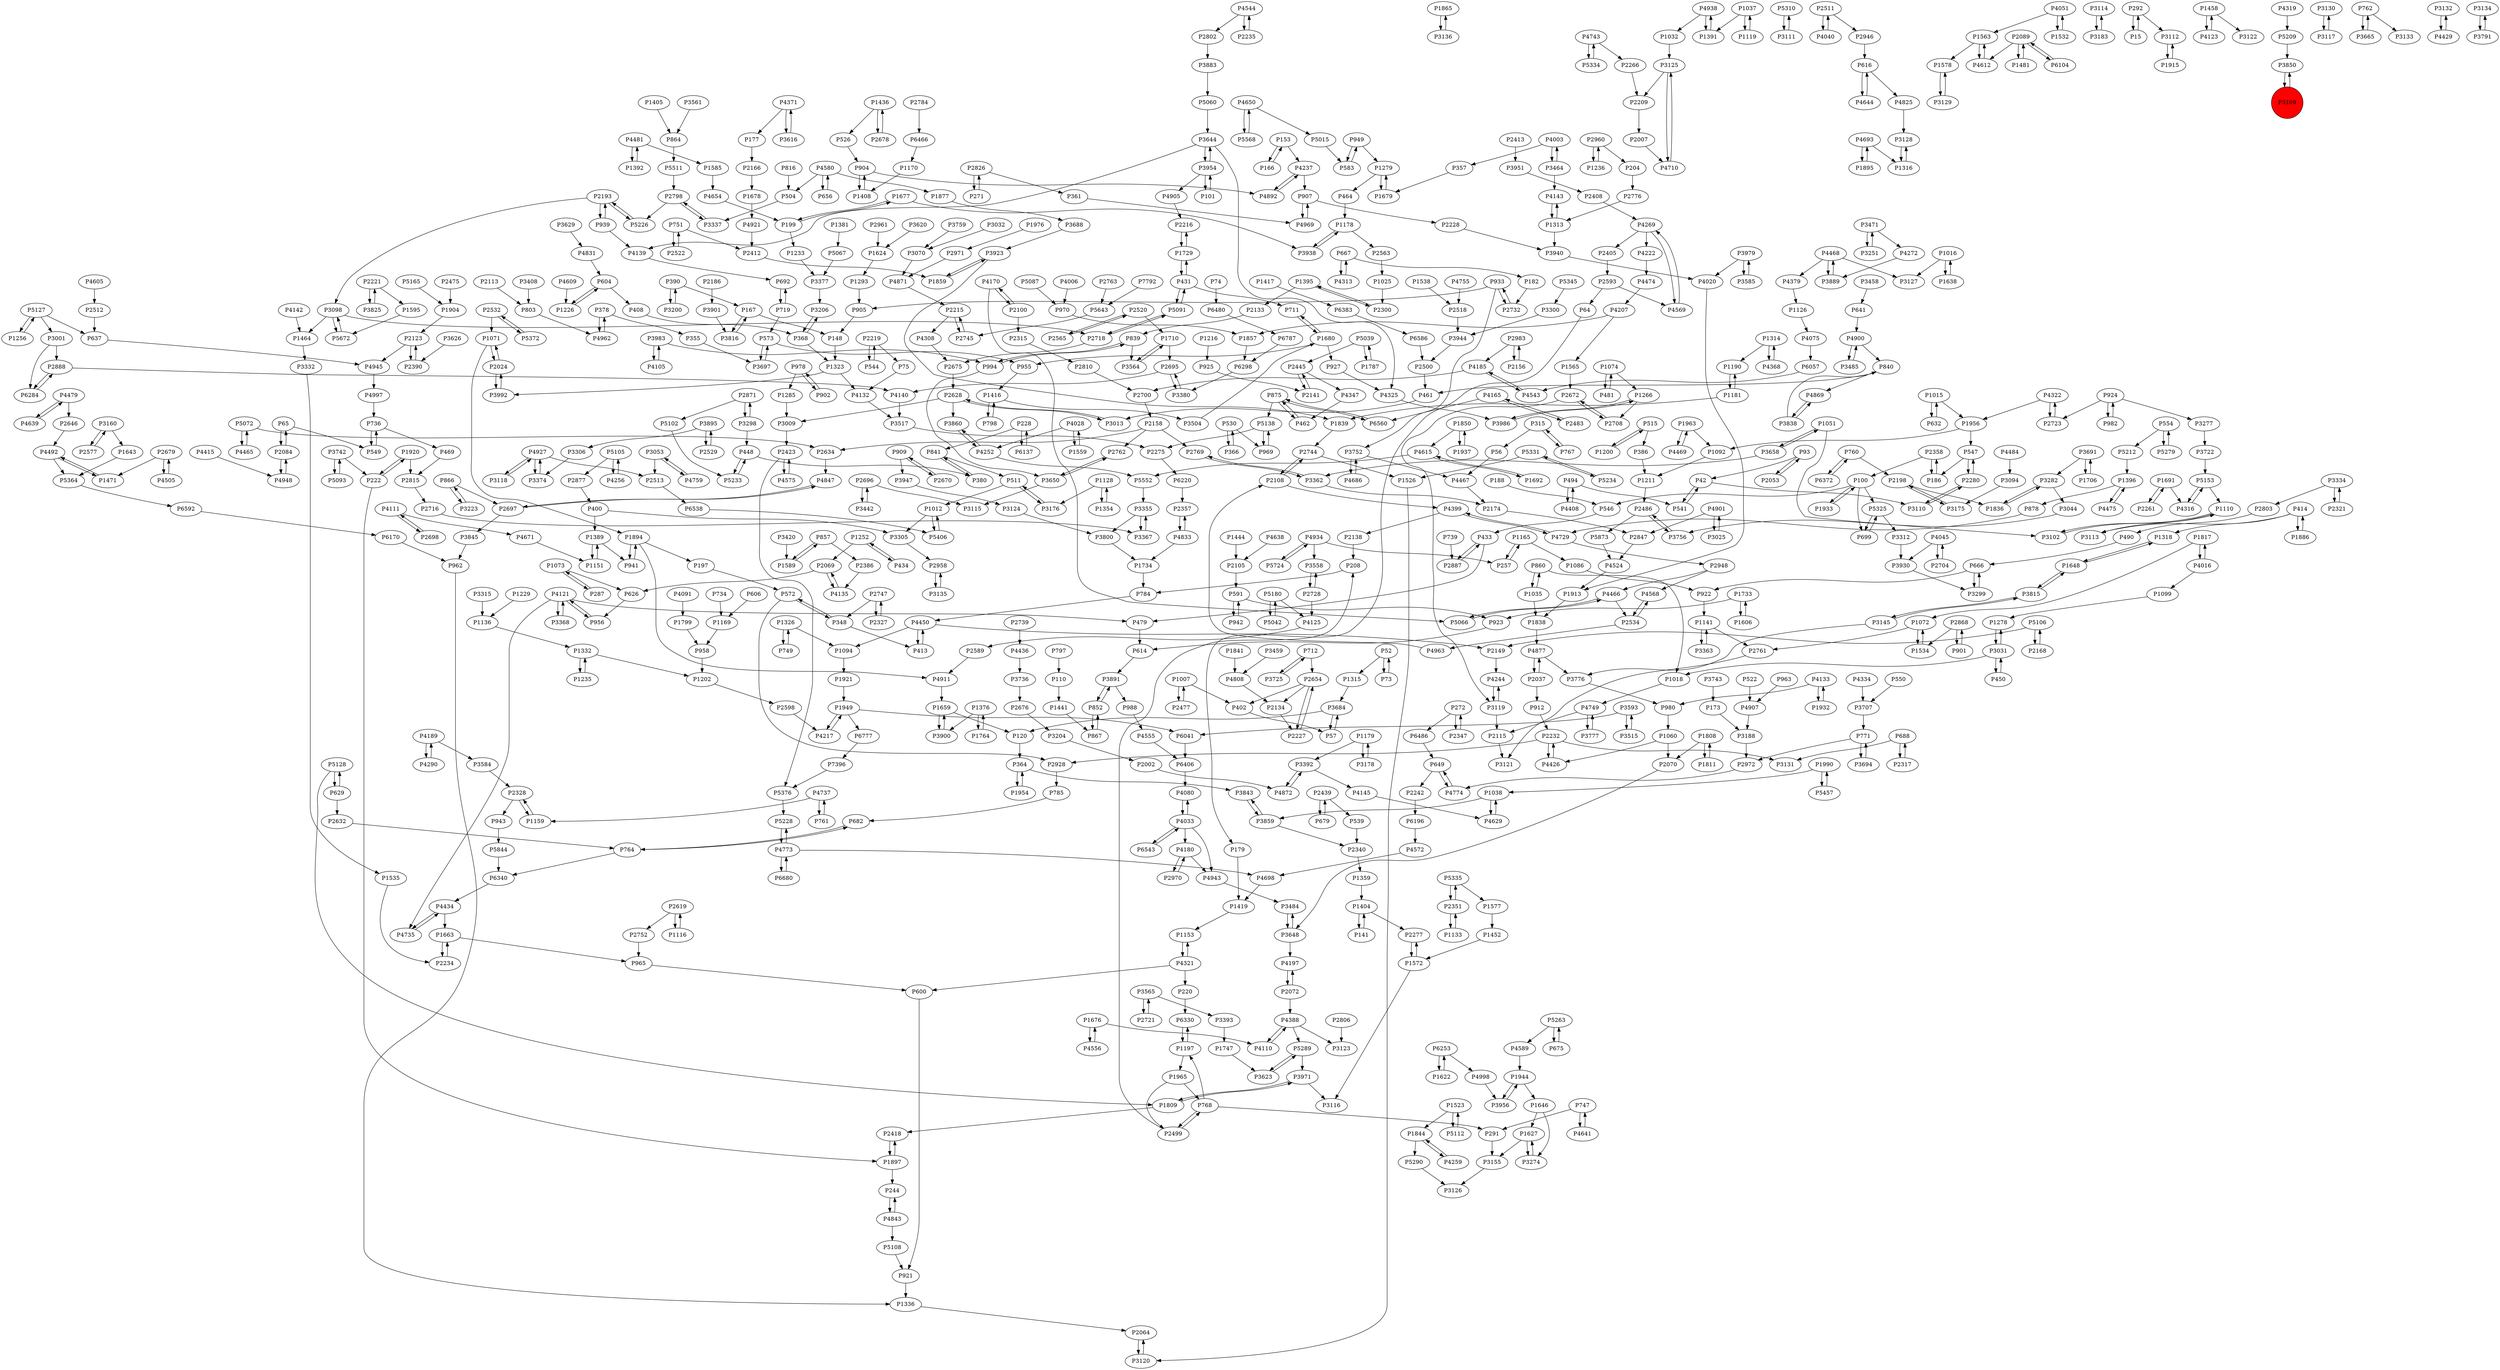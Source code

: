 digraph {
	P1190 -> P1181
	P5511 -> P2798
	P3031 -> P1278
	P5873 -> P4524
	P1211 -> P2486
	P5153 -> P4316
	P4321 -> P600
	P4133 -> P1932
	P2261 -> P1691
	P1921 -> P1949
	P433 -> P479
	P4615 -> P5552
	P2928 -> P785
	P2971 -> P4871
	P2215 -> P2745
	P1110 -> P3102
	P3053 -> P4759
	P591 -> P923
	P3188 -> P2972
	P4877 -> P2037
	P1315 -> P3684
	P6196 -> P4572
	P2328 -> P1159
	P2072 -> P4197
	P5325 -> P699
	P2358 -> P100
	P3098 -> P1464
	P760 -> P2198
	P368 -> P1323
	P3860 -> P4252
	P4962 -> P378
	P2802 -> P3883
	P2696 -> P3442
	P2037 -> P912
	P1392 -> P4481
	P4468 -> P4379
	P6680 -> P4773
	P666 -> P3299
	P2300 -> P1395
	P4143 -> P1313
	P1865 -> P3136
	P2108 -> P2744
	P2732 -> P933
	P3031 -> P1018
	P982 -> P924
	P3334 -> P2803
	P3992 -> P2024
	P1165 -> P257
	P2961 -> P1624
	P4436 -> P3736
	P4654 -> P199
	P3282 -> P3044
	P504 -> P3337
	P864 -> P5511
	P4033 -> P6543
	P4575 -> P2423
	P5568 -> P4650
	P3175 -> P2198
	P4075 -> P6057
	P2327 -> P2747
	P939 -> P2193
	P4481 -> P1585
	P4272 -> P3889
	P3777 -> P4749
	P907 -> P2228
	P816 -> P504
	P4408 -> P494
	P1646 -> P3274
	P3125 -> P4710
	P1007 -> P402
	P2423 -> P5376
	P167 -> P148
	P3442 -> P2696
	P5042 -> P5180
	P2475 -> P1904
	P5310 -> P3111
	P1747 -> P3623
	P3691 -> P3282
	P616 -> P4644
	P4426 -> P2232
	P3838 -> P840
	P4033 -> P4180
	P866 -> P2697
	P4197 -> P2072
	P2002 -> P4872
	P2728 -> P3558
	P3986 -> P1266
	P1252 -> P434
	P4105 -> P3983
	P1256 -> P5127
	P840 -> P461
	P515 -> P386
	P4399 -> P4729
	P3954 -> P4905
	P1563 -> P4612
	P2654 -> P2134
	P4020 -> P1913
	P2141 -> P2445
	P2563 -> P1025
	P3816 -> P167
	P3954 -> P101
	P1074 -> P481
	P1691 -> P2261
	P4921 -> P2412
	P1018 -> P4749
	P922 -> P1141
	P3648 -> P4197
	P4773 -> P4698
	P2700 -> P2158
	P1949 -> P4217
	P3895 -> P3306
	P3114 -> P3183
	P4825 -> P3128
	P5108 -> P921
	P5128 -> P1809
	P2084 -> P65
	P3900 -> P1659
	P4871 -> P2215
	P2871 -> P3298
	P2134 -> P2227
	P2219 -> P544
	P4729 -> P4399
	P3584 -> P2328
	P905 -> P148
	P3183 -> P3114
	P5289 -> P3623
	P1012 -> P5406
	P2522 -> P751
	P667 -> P182
	P4222 -> P4474
	P4244 -> P3119
	P4033 -> P4943
	P2763 -> P5643
	P2679 -> P4505
	P530 -> P366
	P3362 -> P2769
	P431 -> P5091
	P3883 -> P5060
	P1894 -> P197
	P4481 -> P1392
	P292 -> P15
	P2232 -> P2928
	P688 -> P3131
	P1119 -> P1037
	P841 -> P511
	P100 -> P699
	P1179 -> P3392
	P5643 -> P2745
	P751 -> P2522
	P5325 -> P3312
	P1416 -> P798
	P4237 -> P4892
	P5087 -> P970
	P228 -> P6137
	P1389 -> P1151
	P2227 -> P2654
	P2439 -> P539
	P1404 -> P141
	P3891 -> P852
	P1850 -> P4615
	P408 -> P368
	P939 -> P4139
	P2070 -> P3648
	P6253 -> P1622
	P1678 -> P4921
	P5234 -> P5331
	P1354 -> P1128
	P761 -> P4737
	P2762 -> P3650
	P431 -> P1729
	P4371 -> P3616
	P4028 -> P4252
	P42 -> P541
	P4833 -> P1734
	P2219 -> P75
	P3564 -> P1710
	P875 -> P462
	P1897 -> P2418
	P2221 -> P1595
	P2123 -> P4945
	P6298 -> P3380
	P42 -> P3110
	P1458 -> P4123
	P4121 -> P479
	P1877 -> P3688
	P1279 -> P1679
	P3776 -> P980
	P712 -> P2654
	P1032 -> P3125
	P141 -> P1404
	P719 -> P573
	P1965 -> P768
	P4125 -> P2589
	P1963 -> P4469
	P5844 -> P6340
	P2089 -> P1481
	P2784 -> P6466
	P490 -> P666
	P3129 -> P1578
	P2888 -> P6284
	P1016 -> P3127
	P3504 -> P1680
	P5060 -> P3644
	P414 -> P1318
	P1416 -> P3504
	P2423 -> P4575
	P1153 -> P4321
	P1627 -> P3155
	P3850 -> P3109
	P4217 -> P1949
	P361 -> P4969
	P3517 -> P2275
	P3951 -> P2408
	P1897 -> P244
	P3274 -> P1627
	P2499 -> P768
	P1844 -> P4259
	P4556 -> P1676
	P2532 -> P5372
	P2744 -> P2108
	P4165 -> P2483
	P3515 -> P3593
	P3102 -> P1110
	P666 -> P922
	P1404 -> P2277
	P2477 -> P1007
	P994 -> P3650
	P364 -> P3843
	P1710 -> P2695
	P875 -> P6560
	P74 -> P6480
	P5335 -> P1577
	P5039 -> P1787
	P448 -> P380
	P65 -> P549
	P547 -> P2280
	P380 -> P841
	P4650 -> P5568
	P179 -> P1419
	P912 -> P2232
	P1894 -> P941
	P4927 -> P2513
	P4997 -> P736
	P4773 -> P6680
	P1808 -> P1811
	P2166 -> P1678
	P1956 -> P1092
	P3458 -> P641
	P6284 -> P2888
	P1676 -> P4556
	P4237 -> P907
	P378 -> P4962
	P4347 -> P462
	P1679 -> P1279
	P2511 -> P4040
	P1565 -> P2672
	P3923 -> P1859
	P1099 -> P1278
	P867 -> P852
	P554 -> P5279
	P1622 -> P6253
	P955 -> P1416
	P1734 -> P784
	P600 -> P921
	P711 -> P1680
	P1572 -> P2277
	P5180 -> P5042
	P2198 -> P1836
	P3053 -> P2513
	P4269 -> P4569
	P4650 -> P5015
	P1074 -> P1266
	P4693 -> P1895
	P2149 -> P4244
	P3178 -> P1179
	P3094 -> P3175
	P208 -> P784
	P186 -> P2358
	P2064 -> P3120
	P921 -> P1336
	P3130 -> P3117
	P1729 -> P431
	P1956 -> P547
	P994 -> P839
	P1441 -> P867
	P4735 -> P4434
	P100 -> P1933
	P2321 -> P3334
	P860 -> P1035
	P626 -> P956
	P2565 -> P2520
	P292 -> P3112
	P784 -> P4450
	P1523 -> P1844
	P5226 -> P2193
	P1764 -> P1376
	P2340 -> P1359
	P2280 -> P547
	P4641 -> P747
	P2089 -> P4612
	P649 -> P2242
	P2826 -> P271
	P3337 -> P2798
	P2628 -> P3860
	P469 -> P2815
	P604 -> P408
	P909 -> P3947
	P866 -> P3223
	P4943 -> P3484
	P257 -> P1165
	P3013 -> P2628
	P4833 -> P2357
	P3031 -> P450
	P2672 -> P3119
	P4644 -> P616
	P4524 -> P1913
	P101 -> P3954
	P4544 -> P2235
	P2958 -> P3135
	P2696 -> P3115
	P272 -> P2347
	P1128 -> P3176
	P949 -> P583
	P5209 -> P3850
	P4934 -> P3558
	P1534 -> P1072
	P949 -> P1279
	P1396 -> P4475
	P3117 -> P3130
	P2739 -> P4436
	P6057 -> P4543
	P4045 -> P3930
	P3593 -> P6041
	P6592 -> P6170
	P2445 -> P4347
	P6340 -> P4434
	P4934 -> P257
	P52 -> P73
	P4774 -> P649
	P857 -> P1589
	P3110 -> P2280
	P3684 -> P120
	P3312 -> P3930
	P2798 -> P3337
	P3889 -> P4468
	P3070 -> P4871
	P629 -> P2632
	P1963 -> P1092
	P3377 -> P3206
	P4139 -> P692
	P604 -> P1226
	P5072 -> P4465
	P3688 -> P3923
	P3644 -> P3954
	P860 -> P1018
	P4492 -> P1471
	P1293 -> P905
	P3393 -> P1747
	P767 -> P315
	P3251 -> P3471
	P357 -> P1679
	P3971 -> P3116
	P1051 -> P3658
	P3743 -> P173
	P539 -> P2340
	P1659 -> P3900
	P2948 -> P4568
	P1624 -> P1293
	P3938 -> P1178
	P1381 -> P5067
	P3484 -> P3648
	P4638 -> P2105
	P2445 -> P2141
	P1577 -> P1452
	P1733 -> P1606
	P1419 -> P1153
	P1458 -> P3122
	P4466 -> P5066
	P4316 -> P5153
	P573 -> P3697
	P4006 -> P970
	P1563 -> P1578
	P541 -> P42
	P5364 -> P6592
	P3707 -> P771
	P2486 -> P3756
	P2215 -> P4308
	P3979 -> P3585
	P4612 -> P1563
	P1933 -> P100
	P5372 -> P2532
	P3800 -> P1734
	P1733 -> P923
	P4325 -> P3986
	P2486 -> P5873
	P5067 -> P3377
	P4170 -> P2100
	P3620 -> P1624
	P1060 -> P4426
	P4831 -> P604
	P6104 -> P2089
	P734 -> P1169
	P2390 -> P2123
	P1376 -> P1764
	P1141 -> P2761
	P4843 -> P244
	P4568 -> P2534
	P2405 -> P2593
	P3697 -> P573
	P15 -> P292
	P3118 -> P4927
	P244 -> P4843
	P110 -> P1441
	P3282 -> P1836
	P4963 -> P2108
	P2266 -> P2209
	P3355 -> P3367
	P2123 -> P2390
	P4474 -> P4207
	P2069 -> P626
	P2593 -> P64
	P4371 -> P177
	P583 -> P949
	P3891 -> P988
	P798 -> P1416
	P5066 -> P4466
	P4165 -> P6560
	P2946 -> P616
	P2776 -> P1313
	P902 -> P978
	P4415 -> P4948
	P2412 -> P1859
	P1680 -> P955
	P2156 -> P2983
	P6220 -> P2357
	P1932 -> P4133
	P667 -> P4313
	P2695 -> P4140
	P924 -> P982
	P5552 -> P3355
	P1116 -> P2619
	P768 -> P291
	P1627 -> P3274
	P924 -> P3277
	P1025 -> P2300
	P4080 -> P4033
	P3585 -> P3979
	P1332 -> P1202
	P4313 -> P667
	P688 -> P2317
	P1405 -> P864
	P522 -> P4907
	P2084 -> P4948
	P2216 -> P1729
	P771 -> P2972
	P841 -> P380
	P271 -> P2826
	P1178 -> P3938
	P5091 -> P2718
	P515 -> P1200
	P5228 -> P4773
	P4110 -> P4388
	P762 -> P3665
	P907 -> P4969
	P3200 -> P390
	P904 -> P4892
	P1817 -> P4016
	P5127 -> P637
	P2408 -> P4269
	P549 -> P736
	P4319 -> P5209
	P4749 -> P3777
	P5331 -> P1526
	P4399 -> P2138
	P3626 -> P2390
	P3464 -> P4143
	P840 -> P4869
	P2158 -> P2769
	P4185 -> P4543
	P4388 -> P4110
	P461 -> P3013
	P768 -> P1197
	P3176 -> P511
	P400 -> P3305
	P1886 -> P414
	P2697 -> P3845
	P1141 -> P3363
	P6787 -> P6298
	P736 -> P469
	P1659 -> P120
	P1944 -> P3956
	P2871 -> P5102
	P1965 -> P2499
	P1094 -> P1921
	P2193 -> P3098
	P2672 -> P2708
	P2089 -> P6104
	P315 -> P56
	P4492 -> P5364
	P3044 -> P3756
	P5105 -> P2877
	P2752 -> P965
	P1809 -> P2418
	P1037 -> P1119
	P65 -> P2084
	P736 -> P549
	P3983 -> P994
	P2358 -> P186
	P3658 -> P1051
	P5105 -> P4256
	P4028 -> P1559
	P177 -> P2166
	P5072 -> P2634
	P57 -> P3684
	P3001 -> P2888
	P2593 -> P4569
	P1216 -> P925
	P4132 -> P3517
	P1589 -> P857
	P1178 -> P2563
	P1133 -> P2351
	P4185 -> P2700
	P1436 -> P526
	P1417 -> P6383
	P4133 -> P980
	P1559 -> P4028
	P2168 -> P5106
	P2868 -> P1534
	P1638 -> P1016
	P2072 -> P4388
	P924 -> P2723
	P2747 -> P348
	P3644 -> P4325
	P5724 -> P4934
	P530 -> P969
	P4609 -> P1226
	P2483 -> P4165
	P958 -> P1202
	P3684 -> P57
	P1035 -> P1838
	P2105 -> P591
	P712 -> P3725
	P2888 -> P4140
	P839 -> P3564
	P6486 -> P649
	P366 -> P530
	P3947 -> P3124
	P606 -> P1169
	P3109 -> P3850
	P4872 -> P3392
	P2317 -> P688
	P4475 -> P1396
	P1523 -> P5112
	P1920 -> P222
	P2589 -> P4911
	P4252 -> P5552
	P153 -> P166
	P6586 -> P2500
	P390 -> P3200
	P4869 -> P3838
	P3132 -> P4429
	P348 -> P572
	P2826 -> P361
	P4388 -> P3123
	P4945 -> P4997
	P4016 -> P1099
	P3971 -> P1809
	P1895 -> P4693
	P1197 -> P1965
	P909 -> P2670
	P2632 -> P764
	P6372 -> P760
	P1236 -> P2960
	P2654 -> P2227
	P3124 -> P3800
	P3979 -> P4020
	P4900 -> P840
	P942 -> P591
	P5127 -> P3001
	P5290 -> P3126
	P4256 -> P5105
	P4003 -> P357
	P1464 -> P3332
	P5128 -> P629
	P572 -> P348
	P3815 -> P3145
	P3954 -> P3644
	P3098 -> P2718
	P1857 -> P6298
	P3944 -> P2500
	P2513 -> P6538
	P1086 -> P922
	P2532 -> P1071
	P4892 -> P4237
	P448 -> P5233
	P2619 -> P1116
	P1200 -> P515
	P4290 -> P4189
	P5233 -> P448
	P2646 -> P4492
	P2718 -> P2675
	P1677 -> P199
	P4189 -> P3584
	P1202 -> P2598
	P4543 -> P4185
	P1395 -> P2133
	P3752 -> P4686
	P4686 -> P3752
	P3736 -> P2676
	P4040 -> P2511
	P4207 -> P1857
	P1060 -> P2070
	P3408 -> P803
	P3032 -> P3070
	P616 -> P4825
	P4934 -> P5724
	P182 -> P2732
	P3367 -> P3355
	P1444 -> P2105
	P1314 -> P1190
	P4207 -> P1565
	P1920 -> P2815
	P3298 -> P2871
	P2100 -> P4170
	P390 -> P167
	P291 -> P3155
	P5334 -> P4743
	P3145 -> P3776
	P857 -> P2386
	P2351 -> P5335
	P5335 -> P2351
	P2877 -> P400
	P2704 -> P4045
	P348 -> P413
	P1318 -> P1648
	P4429 -> P3132
	P4180 -> P4943
	P764 -> P682
	P2511 -> P2946
	P1663 -> P965
	P1729 -> P2216
	P2761 -> P3121
	P2518 -> P3944
	P3558 -> P2728
	P3001 -> P6284
	P4969 -> P907
	P2708 -> P2672
	P100 -> P546
	P1169 -> P958
	P3315 -> P1136
	P93 -> P42
	P4140 -> P3517
	P2810 -> P2700
	P1894 -> P4911
	P1799 -> P958
	P400 -> P1389
	P2275 -> P6220
	P1452 -> P1572
	P4479 -> P2646
	P1710 -> P3564
	P3616 -> P4371
	P2744 -> P1526
	P1787 -> P5039
	P2598 -> P4217
	P197 -> P572
	P4334 -> P3707
	P1990 -> P1038
	P6137 -> P228
	P4259 -> P1844
	P1838 -> P4877
	P1038 -> P4629
	P4743 -> P2266
	P5112 -> P1523
	P962 -> P1336
	P3815 -> P1648
	P414 -> P1886
	P1526 -> P3120
	P413 -> P4450
	P2983 -> P4185
	P4033 -> P4080
	P3160 -> P2577
	P1015 -> P1956
	P573 -> P955
	P2386 -> P4135
	P5039 -> P2445
	P3940 -> P4020
	P2697 -> P4847
	P2413 -> P3951
	P2500 -> P461
	P1252 -> P2069
	P5127 -> P1256
	P4639 -> P4479
	P1136 -> P1332
	P4145 -> P4629
	P5212 -> P1396
	P6383 -> P6586
	P148 -> P1323
	P100 -> P5325
	P5279 -> P554
	P378 -> P355
	P4580 -> P1877
	P1279 -> P464
	P970 -> P1857
	P4911 -> P1659
	P1015 -> P632
	P1949 -> P6777
	P1326 -> P749
	P52 -> P1315
	P3298 -> P448
	P1165 -> P1086
	P547 -> P186
	P5138 -> P2275
	P2439 -> P679
	P1170 -> P1408
	P3565 -> P2721
	P933 -> P2732
	P1538 -> P2518
	P1035 -> P860
	P2628 -> P3013
	P3648 -> P3484
	P2115 -> P3121
	P5106 -> P2149
	P1904 -> P2123
	P2053 -> P93
	P4998 -> P3956
	P2887 -> P433
	P4123 -> P1458
	P364 -> P1954
	P1326 -> P1094
	P2193 -> P939
	P5376 -> P5228
	P4877 -> P3776
	P3725 -> P712
	P4388 -> P5289
	P1648 -> P1318
	P2108 -> P4399
	P3128 -> P1316
	P3694 -> P771
	P368 -> P3206
	P4468 -> P3127
	P6466 -> P1170
	P481 -> P1074
	P554 -> P5212
	P1126 -> P4075
	P6406 -> P4080
	P3136 -> P1865
	P402 -> P57
	P629 -> P5128
	P4121 -> P4735
	P3420 -> P1589
	P797 -> P110
	P3593 -> P3515
	P4589 -> P1944
	P4111 -> P2698
	P1836 -> P3282
	P4142 -> P1464
	P2534 -> P4568
	P3120 -> P2064
	P1226 -> P604
	P1481 -> P2089
	P927 -> P4325
	P1677 -> P3938
	P4484 -> P3094
	P3112 -> P1915
	P4321 -> P220
	P414 -> P3113
	P1408 -> P904
	P4016 -> P1817
	P4629 -> P1038
	P2280 -> P3110
	P4091 -> P1799
	P3392 -> P4872
	P2328 -> P943
	P153 -> P4237
	P3111 -> P5310
	P434 -> P1252
	P2234 -> P1663
	P1007 -> P2477
	P1313 -> P4143
	P4544 -> P2802
	P199 -> P1233
	P768 -> P2499
	P6543 -> P4033
	P1110 -> P3113
	P5153 -> P1110
	P2198 -> P3175
	P764 -> P6340
	P5138 -> P969
	P2698 -> P4111
	P4580 -> P504
	P526 -> P904
	P494 -> P4408
	P2351 -> P1133
	P7396 -> P5376
	P315 -> P767
	P4693 -> P1316
	P2232 -> P3131
	P2798 -> P5226
	P3923 -> P1839
	P978 -> P902
	P511 -> P3176
	P4759 -> P3053
	P1676 -> P4110
	P1181 -> P1190
	P923 -> P614
	P3145 -> P3815
	P682 -> P764
	P2769 -> P3362
	P3362 -> P2174
	P4189 -> P4290
	P978 -> P1285
	P4773 -> P5228
	P1197 -> P6330
	P5289 -> P3971
	P751 -> P2412
	P3665 -> P762
	P4450 -> P413
	P965 -> P600
	P3838 -> P4869
	P5457 -> P1990
	P3119 -> P4244
	P4938 -> P1391
	P2221 -> P3825
	P5331 -> P5234
	P2024 -> P1071
	P3459 -> P4808
	P2228 -> P3940
	P2277 -> P1572
	P3722 -> P5153
	P3956 -> P1944
	P963 -> P4907
	P4051 -> P1563
	P1578 -> P3129
	P2948 -> P4466
	P4905 -> P2216
	P3025 -> P4901
	P2174 -> P2847
	P878 -> P4729
	P4847 -> P2697
	P2970 -> P4180
	P3332 -> P1535
	P6777 -> P7396
	P4170 -> P5066
	P3125 -> P2209
	P4465 -> P5072
	P1332 -> P1235
	P1071 -> P1894
	P4322 -> P2723
	P6560 -> P875
	P3983 -> P4105
	P692 -> P719
	P656 -> P4580
	P2803 -> P490
	P544 -> P2219
	P4737 -> P761
	P760 -> P6372
	P1073 -> P287
	P1323 -> P4132
	P5263 -> P4589
	P591 -> P942
	P494 -> P541
	P1646 -> P1627
	P3825 -> P2221
	P1229 -> P1136
	P1313 -> P3940
	P3565 -> P3393
	P4468 -> P3889
	P1051 -> P3102
	P1949 -> P6041
	P4379 -> P1126
	P3845 -> P962
	P4252 -> P3860
	P3471 -> P4272
	P2847 -> P4524
	P1359 -> P1404
	P4322 -> P1956
	P1817 -> P1072
	P464 -> P1178
	P3119 -> P2115
	P2138 -> P208
	P2983 -> P2156
	P220 -> P6330
	P3756 -> P2486
	P5102 -> P5233
	P4368 -> P1314
	P4948 -> P2084
	P4900 -> P3485
	P2806 -> P3123
	P1266 -> P2708
	P2972 -> P4774
	P2499 -> P208
	P4615 -> P1692
	P287 -> P1073
	P1436 -> P2678
	P1915 -> P3112
	P433 -> P2887
	P5015 -> P583
	P2529 -> P3895
	P1285 -> P3009
	P1016 -> P1638
	P5165 -> P1904
	P3299 -> P666
	P3859 -> P2340
	P2716 -> P3367
	P1585 -> P4654
	P1266 -> P3986
	P222 -> P1897
	P2679 -> P1471
	P3644 -> P4139
	P2232 -> P4426
	P4808 -> P2134
	P1811 -> P1808
	P1012 -> P3305
	P228 -> P841
	P3135 -> P2958
	P1808 -> P2070
	P1072 -> P1534
	P2100 -> P2315
	P6330 -> P1197
	P2069 -> P4135
	P5106 -> P2168
	P2670 -> P909
	P431 -> P711
	P1233 -> P3377
	P747 -> P291
	P2723 -> P4322
	P675 -> P5263
	P4466 -> P2534
	P2242 -> P6196
	P5093 -> P3742
	P3204 -> P2002
	P4434 -> P1663
	P3561 -> P864
	P1314 -> P4368
	P1072 -> P2761
	P3464 -> P4003
	P4045 -> P2704
	P4580 -> P656
	P3334 -> P2321
	P1323 -> P3992
	P614 -> P3891
	P5180 -> P4125
	P4269 -> P4222
	P4671 -> P1151
	P3160 -> P1643
	P749 -> P1326
	P1391 -> P4938
	P4927 -> P3118
	P3901 -> P3816
	P2721 -> P3565
	P1841 -> P4808
	P1648 -> P3815
	P5263 -> P675
	P2209 -> P2007
	P4907 -> P3188
	P4505 -> P2679
	P2678 -> P1436
	P2520 -> P1710
	P699 -> P5325
	P3134 -> P3791
	P511 -> P1012
	P3374 -> P4927
	P2158 -> P2762
	P4121 -> P3368
	P4121 -> P956
	P3380 -> P2695
	P1954 -> P364
	P3305 -> P2958
	P839 -> P994
	P2728 -> P4125
	P6480 -> P6787
	P4555 -> P6406
	P1859 -> P3923
	P988 -> P4555
	P1376 -> P3900
	P222 -> P1920
	P1159 -> P2328
	P1151 -> P1389
	P3206 -> P368
	P1316 -> P3128
	P173 -> P3188
	P73 -> P52
	P1071 -> P2024
	P5091 -> P431
	P2193 -> P5226
	P3392 -> P4145
	P739 -> P2887
	P4572 -> P4698
	P6253 -> P4998
	P4111 -> P4671
	P4743 -> P5334
	P1976 -> P2971
	P2718 -> P5091
	P3629 -> P4831
	P4135 -> P2069
	P167 -> P3816
	P4569 -> P4269
	P4749 -> P2115
	P4180 -> P2970
	P2634 -> P4847
	P3895 -> P2529
	P1606 -> P1733
	P1395 -> P2300
	P2418 -> P1897
	P3277 -> P3722
	P7792 -> P5643
	P5406 -> P1012
	P1278 -> P3031
	P4901 -> P2847
	P120 -> P364
	P479 -> P614
	P3791 -> P3134
	P1692 -> P4615
	P1092 -> P1211
	P3623 -> P5289
	P852 -> P867
	P3355 -> P3800
	P2007 -> P4710
	P64 -> P179
	P1706 -> P3691
	P3650 -> P3115
	P1179 -> P3178
	P4938 -> P1032
	P3742 -> P222
	P803 -> P4962
	P3930 -> P3299
	P3009 -> P2423
	P3658 -> P3362
	P1937 -> P1850
	P1235 -> P1332
	P188 -> P546
	P1128 -> P1354
	P2347 -> P272
	P2815 -> P2716
	P2037 -> P4877
	P1535 -> P2234
	P1839 -> P2744
	P771 -> P3694
	P943 -> P5844
	P649 -> P4774
	P2960 -> P204
	P2960 -> P1236
	P1471 -> P4492
	P4450 -> P1094
	P450 -> P3031
	P4434 -> P4735
	P4755 -> P2518
	P762 -> P3133
	P1038 -> P3859
	P4321 -> P1153
	P1990 -> P5457
	P6041 -> P6406
	P386 -> P1211
	P3155 -> P3126
	P4901 -> P3025
	P3223 -> P866
	P2158 -> P2634
	P980 -> P1060
	P719 -> P692
	P4843 -> P5108
	P4479 -> P4639
	P4605 -> P2512
	P199 -> P1677
	P4003 -> P3464
	P4051 -> P1532
	P904 -> P1408
	P1037 -> P1391
	P2113 -> P803
	P2695 -> P3380
	P2534 -> P4963
	P925 -> P2141
	P3742 -> P5093
	P2654 -> P402
	P3759 -> P3070
	P56 -> P4467
	P2235 -> P4544
	P1844 -> P5290
	P2747 -> P2327
	P2745 -> P2215
	P2512 -> P637
	P166 -> P153
	P3098 -> P5672
	P4269 -> P2405
	P637 -> P4945
	P1572 -> P3116
	P4927 -> P3374
	P1850 -> P1937
	P1643 -> P5364
	P4710 -> P3125
	P4450 -> P2149
	P1595 -> P5672
	P679 -> P2439
	P572 -> P2928
	P2676 -> P3204
	P1389 -> P941
	P4729 -> P2948
	P1336 -> P2064
	P1680 -> P927
	P4737 -> P1159
	P3363 -> P1141
	P933 -> P3752
	P546 -> P433
	P2619 -> P2752
	P3691 -> P1706
	P956 -> P4121
	P550 -> P3707
	P1663 -> P2234
	P2133 -> P839
	P747 -> P4641
	P5345 -> P3300
	P2675 -> P2628
	P204 -> P2776
	P2186 -> P3901
	P875 -> P5138
	P1809 -> P3971
	P3306 -> P3374
	P4698 -> P1419
	P3650 -> P2762
	P2315 -> P2810
	P3485 -> P4900
	P3471 -> P3251
	P1680 -> P711
	P355 -> P3697
	P641 -> P4900
	P2577 -> P3160
	P4469 -> P1963
	P1396 -> P878
	P1532 -> P4051
	P3859 -> P3843
	P1691 -> P4316
	P785 -> P682
	P2868 -> P901
	P1181 -> P1839
	P901 -> P2868
	P969 -> P5138
	P933 -> P905
	P93 -> P2053
	P3843 -> P3859
	P6170 -> P962
	P941 -> P1894
	P1073 -> P626
	P462 -> P875
	P2024 -> P3992
	P1944 -> P1646
	P2357 -> P4833
	P3752 -> P4467
	P852 -> P3891
	P272 -> P6486
	P3368 -> P4121
	P5672 -> P3098
	P632 -> P1015
	P2628 -> P3009
	P4308 -> P2675
	P3300 -> P3944
	P1913 -> P1838
	P4467 -> P2174
	P2520 -> P2565
	P6538 -> P5406
	P75 -> P4132
	P3109 [shape=circle]
	P3109 [style=filled]
	P3109 [fillcolor=red]
}